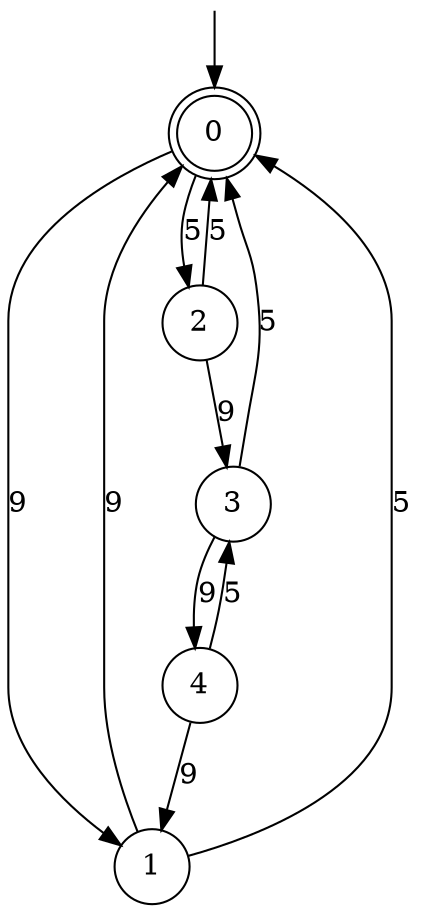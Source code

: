 digraph g {

	s0 [shape="doublecircle" label="0"];
	s1 [shape="circle" label="1"];
	s2 [shape="circle" label="2"];
	s3 [shape="circle" label="3"];
	s4 [shape="circle" label="4"];
	s0 -> s1 [label="9"];
	s0 -> s2 [label="5"];
	s1 -> s0 [label="9"];
	s1 -> s0 [label="5"];
	s2 -> s3 [label="9"];
	s2 -> s0 [label="5"];
	s3 -> s4 [label="9"];
	s3 -> s0 [label="5"];
	s4 -> s1 [label="9"];
	s4 -> s3 [label="5"];

__start0 [label="" shape="none" width="0" height="0"];
__start0 -> s0;

}
